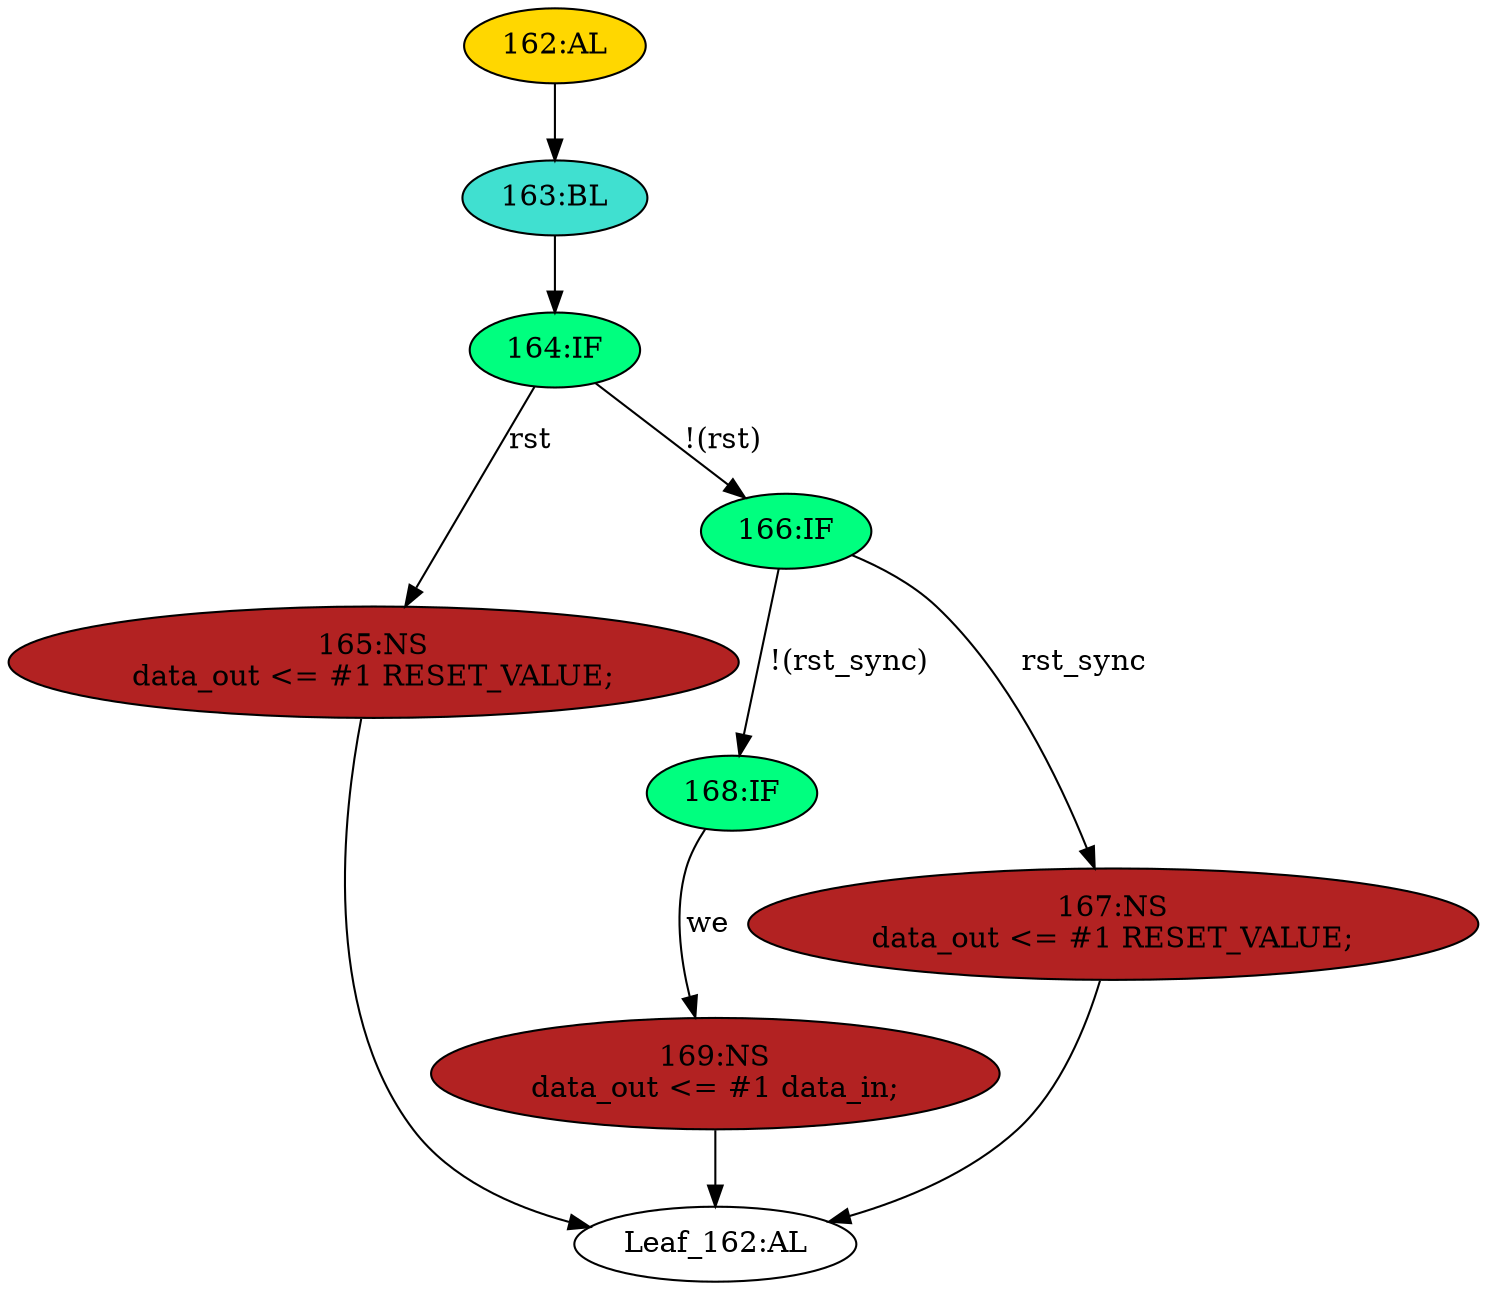 strict digraph "" {
	node [label="\N"];
	"165:NS"	 [ast="<pyverilog.vparser.ast.NonblockingSubstitution object at 0x7f3ff1c9f350>",
		fillcolor=firebrick,
		label="165:NS
data_out <= #1 RESET_VALUE;",
		statements="[<pyverilog.vparser.ast.NonblockingSubstitution object at 0x7f3ff1c9f350>]",
		style=filled,
		typ=NonblockingSubstitution];
	"Leaf_162:AL"	 [def_var="['data_out']",
		label="Leaf_162:AL"];
	"165:NS" -> "Leaf_162:AL"	 [cond="[]",
		lineno=None];
	"169:NS"	 [ast="<pyverilog.vparser.ast.NonblockingSubstitution object at 0x7f3ff1c9f690>",
		fillcolor=firebrick,
		label="169:NS
data_out <= #1 data_in;",
		statements="[<pyverilog.vparser.ast.NonblockingSubstitution object at 0x7f3ff1c9f690>]",
		style=filled,
		typ=NonblockingSubstitution];
	"169:NS" -> "Leaf_162:AL"	 [cond="[]",
		lineno=None];
	"162:AL"	 [ast="<pyverilog.vparser.ast.Always object at 0x7f3ff2397b10>",
		clk_sens=True,
		fillcolor=gold,
		label="162:AL",
		sens="['clk', 'rst']",
		statements="[]",
		style=filled,
		typ=Always,
		use_var="['rst', 'we', 'rst_sync', 'data_in']"];
	"163:BL"	 [ast="<pyverilog.vparser.ast.Block object at 0x7f3ff1f22750>",
		fillcolor=turquoise,
		label="163:BL",
		statements="[]",
		style=filled,
		typ=Block];
	"162:AL" -> "163:BL"	 [cond="[]",
		lineno=None];
	"164:IF"	 [ast="<pyverilog.vparser.ast.IfStatement object at 0x7f3ff1f22810>",
		fillcolor=springgreen,
		label="164:IF",
		statements="[]",
		style=filled,
		typ=IfStatement];
	"163:BL" -> "164:IF"	 [cond="[]",
		lineno=None];
	"166:IF"	 [ast="<pyverilog.vparser.ast.IfStatement object at 0x7f3ff1c9f850>",
		fillcolor=springgreen,
		label="166:IF",
		statements="[]",
		style=filled,
		typ=IfStatement];
	"168:IF"	 [ast="<pyverilog.vparser.ast.IfStatement object at 0x7f3ff1c9f8d0>",
		fillcolor=springgreen,
		label="168:IF",
		statements="[]",
		style=filled,
		typ=IfStatement];
	"166:IF" -> "168:IF"	 [cond="['rst_sync']",
		label="!(rst_sync)",
		lineno=166];
	"167:NS"	 [ast="<pyverilog.vparser.ast.NonblockingSubstitution object at 0x7f3ff1c9f990>",
		fillcolor=firebrick,
		label="167:NS
data_out <= #1 RESET_VALUE;",
		statements="[<pyverilog.vparser.ast.NonblockingSubstitution object at 0x7f3ff1c9f990>]",
		style=filled,
		typ=NonblockingSubstitution];
	"166:IF" -> "167:NS"	 [cond="['rst_sync']",
		label=rst_sync,
		lineno=166];
	"164:IF" -> "165:NS"	 [cond="['rst']",
		label=rst,
		lineno=164];
	"164:IF" -> "166:IF"	 [cond="['rst']",
		label="!(rst)",
		lineno=164];
	"168:IF" -> "169:NS"	 [cond="['we']",
		label=we,
		lineno=168];
	"167:NS" -> "Leaf_162:AL"	 [cond="[]",
		lineno=None];
}
